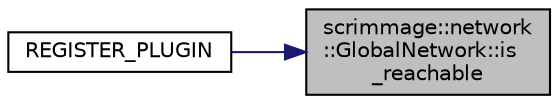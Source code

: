 digraph "scrimmage::network::GlobalNetwork::is_reachable"
{
 // LATEX_PDF_SIZE
  edge [fontname="Helvetica",fontsize="10",labelfontname="Helvetica",labelfontsize="10"];
  node [fontname="Helvetica",fontsize="10",shape=record];
  rankdir="RL";
  Node1 [label="scrimmage::network\l::GlobalNetwork::is\l_reachable",height=0.2,width=0.4,color="black", fillcolor="grey75", style="filled", fontcolor="black",tooltip=" "];
  Node1 -> Node2 [dir="back",color="midnightblue",fontsize="10",style="solid",fontname="Helvetica"];
  Node2 [label="REGISTER_PLUGIN",height=0.2,width=0.4,color="black", fillcolor="white", style="filled",URL="$GlobalNetwork_8cpp.html#a88b02ac40f72792d72514a476339a10d",tooltip=" "];
}

